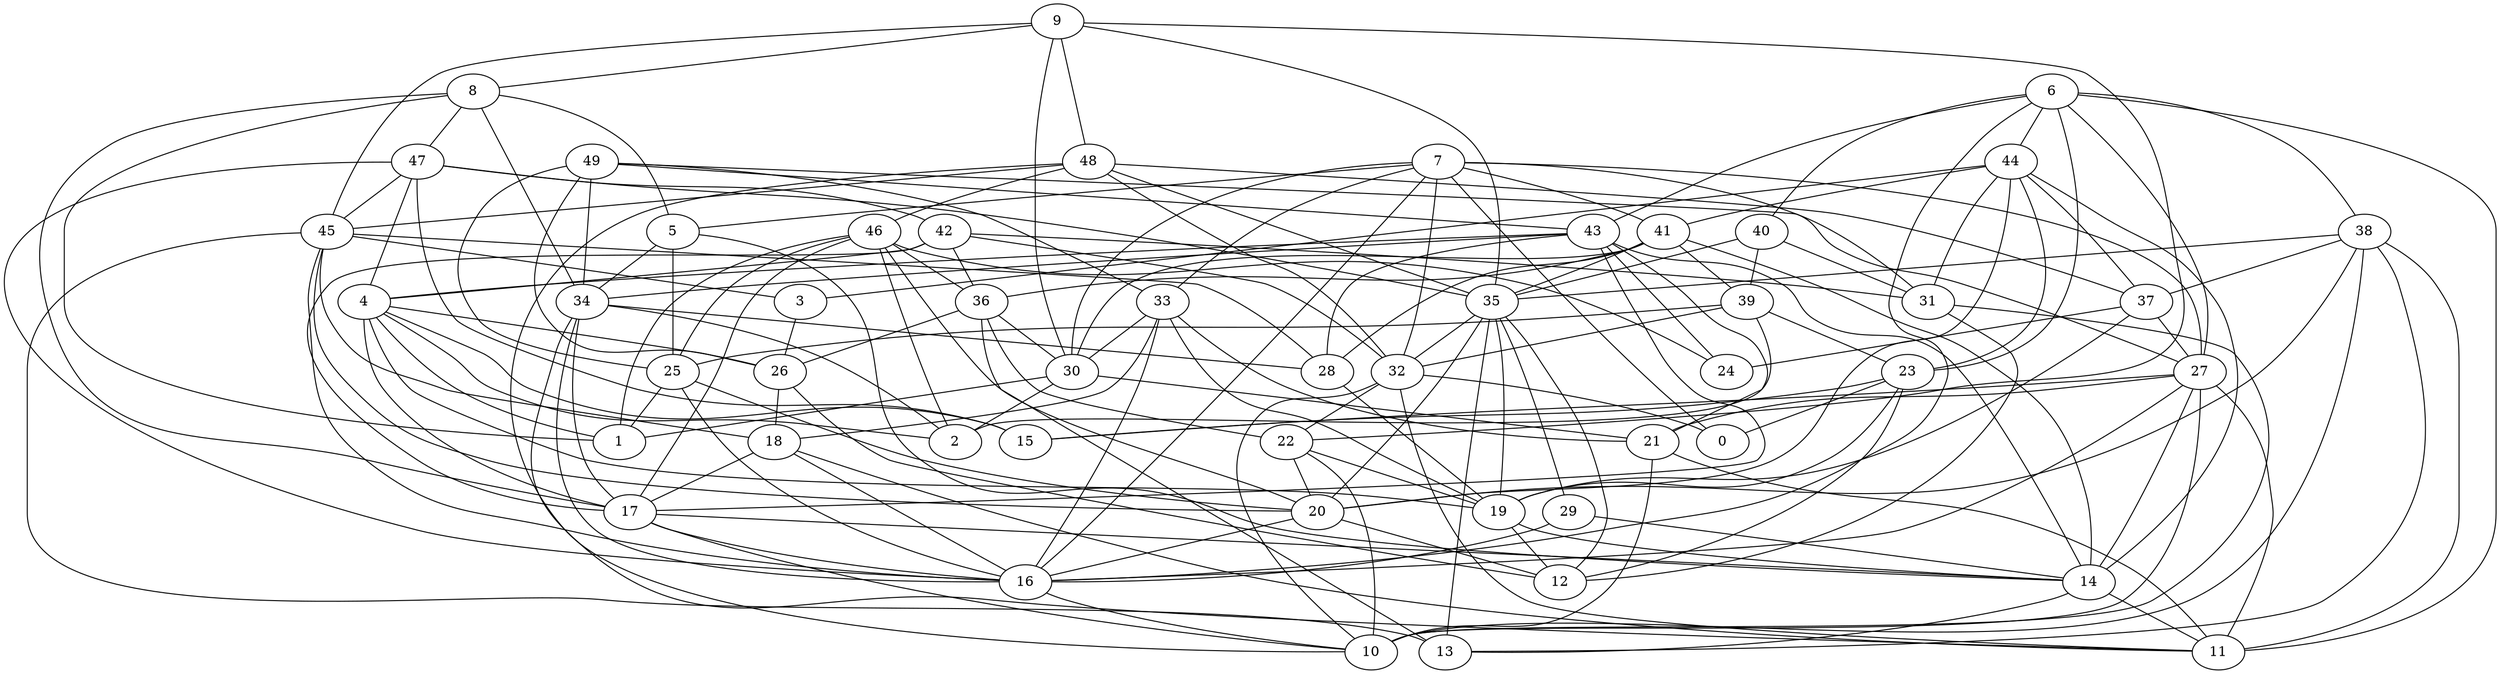 digraph GG_graph {

subgraph G_graph {
edge [color = black]
"41" -> "28" [dir = none]
"41" -> "30" [dir = none]
"41" -> "39" [dir = none]
"37" -> "27" [dir = none]
"37" -> "24" [dir = none]
"5" -> "25" [dir = none]
"29" -> "16" [dir = none]
"46" -> "2" [dir = none]
"46" -> "17" [dir = none]
"46" -> "36" [dir = none]
"9" -> "8" [dir = none]
"9" -> "45" [dir = none]
"9" -> "30" [dir = none]
"14" -> "13" [dir = none]
"34" -> "16" [dir = none]
"34" -> "28" [dir = none]
"34" -> "17" [dir = none]
"22" -> "10" [dir = none]
"22" -> "20" [dir = none]
"40" -> "35" [dir = none]
"17" -> "16" [dir = none]
"17" -> "14" [dir = none]
"7" -> "31" [dir = none]
"7" -> "41" [dir = none]
"7" -> "16" [dir = none]
"7" -> "5" [dir = none]
"49" -> "25" [dir = none]
"49" -> "34" [dir = none]
"49" -> "43" [dir = none]
"49" -> "33" [dir = none]
"42" -> "17" [dir = none]
"42" -> "32" [dir = none]
"23" -> "0" [dir = none]
"23" -> "15" [dir = none]
"21" -> "10" [dir = none]
"20" -> "12" [dir = none]
"20" -> "16" [dir = none]
"33" -> "19" [dir = none]
"33" -> "18" [dir = none]
"33" -> "16" [dir = none]
"18" -> "11" [dir = none]
"18" -> "16" [dir = none]
"48" -> "32" [dir = none]
"48" -> "45" [dir = none]
"48" -> "10" [dir = none]
"38" -> "37" [dir = none]
"38" -> "35" [dir = none]
"38" -> "20" [dir = none]
"8" -> "1" [dir = none]
"8" -> "17" [dir = none]
"8" -> "47" [dir = none]
"25" -> "16" [dir = none]
"25" -> "20" [dir = none]
"44" -> "37" [dir = none]
"44" -> "3" [dir = none]
"44" -> "20" [dir = none]
"44" -> "14" [dir = none]
"44" -> "41" [dir = none]
"44" -> "23" [dir = none]
"31" -> "12" [dir = none]
"4" -> "17" [dir = none]
"4" -> "26" [dir = none]
"4" -> "2" [dir = none]
"4" -> "15" [dir = none]
"4" -> "1" [dir = none]
"43" -> "24" [dir = none]
"43" -> "34" [dir = none]
"43" -> "14" [dir = none]
"27" -> "15" [dir = none]
"27" -> "10" [dir = none]
"35" -> "12" [dir = none]
"35" -> "29" [dir = none]
"35" -> "13" [dir = none]
"35" -> "32" [dir = none]
"35" -> "19" [dir = none]
"47" -> "15" [dir = none]
"47" -> "4" [dir = none]
"47" -> "45" [dir = none]
"36" -> "26" [dir = none]
"36" -> "13" [dir = none]
"36" -> "22" [dir = none]
"32" -> "22" [dir = none]
"32" -> "0" [dir = none]
"32" -> "11" [dir = none]
"26" -> "12" [dir = none]
"39" -> "25" [dir = none]
"39" -> "32" [dir = none]
"3" -> "26" [dir = none]
"6" -> "40" [dir = none]
"6" -> "11" [dir = none]
"6" -> "16" [dir = none]
"6" -> "44" [dir = none]
"30" -> "21" [dir = none]
"45" -> "13" [dir = none]
"45" -> "16" [dir = none]
"45" -> "18" [dir = none]
"45" -> "3" [dir = none]
"19" -> "12" [dir = none]
"42" -> "4" [dir = none]
"4" -> "19" [dir = none]
"17" -> "10" [dir = none]
"43" -> "4" [dir = none]
"39" -> "2" [dir = none]
"5" -> "34" [dir = none]
"7" -> "33" [dir = none]
"48" -> "37" [dir = none]
"9" -> "35" [dir = none]
"6" -> "27" [dir = none]
"23" -> "12" [dir = none]
"8" -> "34" [dir = none]
"5" -> "14" [dir = none]
"35" -> "20" [dir = none]
"38" -> "13" [dir = none]
"25" -> "1" [dir = none]
"48" -> "35" [dir = none]
"27" -> "14" [dir = none]
"46" -> "1" [dir = none]
"38" -> "11" [dir = none]
"34" -> "11" [dir = none]
"26" -> "18" [dir = none]
"7" -> "27" [dir = none]
"42" -> "31" [dir = none]
"27" -> "11" [dir = none]
"43" -> "21" [dir = none]
"16" -> "10" [dir = none]
"7" -> "0" [dir = none]
"30" -> "2" [dir = none]
"37" -> "19" [dir = none]
"41" -> "35" [dir = none]
"19" -> "14" [dir = none]
"49" -> "27" [dir = none]
"45" -> "20" [dir = none]
"46" -> "20" [dir = none]
"33" -> "30" [dir = none]
"27" -> "21" [dir = none]
"45" -> "28" [dir = none]
"28" -> "19" [dir = none]
"14" -> "11" [dir = none]
"9" -> "48" [dir = none]
"42" -> "36" [dir = none]
"44" -> "31" [dir = none]
"33" -> "21" [dir = none]
"27" -> "16" [dir = none]
"39" -> "23" [dir = none]
"9" -> "22" [dir = none]
"32" -> "10" [dir = none]
"38" -> "10" [dir = none]
"43" -> "28" [dir = none]
"21" -> "11" [dir = none]
"46" -> "25" [dir = none]
"23" -> "19" [dir = none]
"8" -> "5" [dir = none]
"41" -> "14" [dir = none]
"40" -> "39" [dir = none]
"40" -> "31" [dir = none]
"22" -> "19" [dir = none]
"47" -> "16" [dir = none]
"46" -> "24" [dir = none]
"31" -> "10" [dir = none]
"7" -> "32" [dir = none]
"41" -> "36" [dir = none]
"7" -> "30" [dir = none]
"48" -> "46" [dir = none]
"36" -> "30" [dir = none]
"30" -> "1" [dir = none]
"47" -> "35" [dir = none]
"29" -> "14" [dir = none]
"6" -> "38" [dir = none]
"6" -> "43" [dir = none]
"6" -> "23" [dir = none]
"43" -> "17" [dir = none]
"47" -> "42" [dir = none]
"34" -> "2" [dir = none]
"49" -> "26" [dir = none]
"18" -> "17" [dir = none]
}

}
